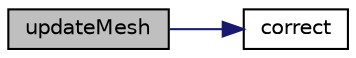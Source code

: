 digraph "updateMesh"
{
  bgcolor="transparent";
  edge [fontname="Helvetica",fontsize="10",labelfontname="Helvetica",labelfontsize="10"];
  node [fontname="Helvetica",fontsize="10",shape=record];
  rankdir="LR";
  Node612 [label="updateMesh",height=0.2,width=0.4,color="black", fillcolor="grey75", style="filled", fontcolor="black"];
  Node612 -> Node613 [color="midnightblue",fontsize="10",style="solid",fontname="Helvetica"];
  Node613 [label="correct",height=0.2,width=0.4,color="black",URL="$a23725.html#a9acb5d5cbcf3f846ce433292844ab953",tooltip="Correct the given distance-to-patch field. "];
}
